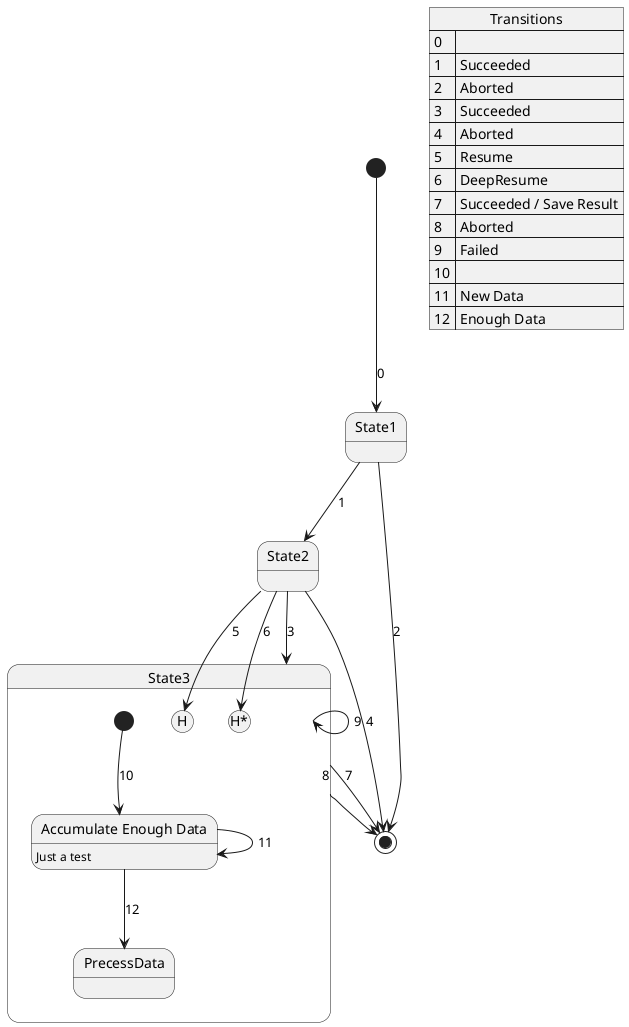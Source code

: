 @startuml

state Start <<start>>
state "State1" as State1
state "State2" as State2
state "State3" as State3 {
    state State3History <<history>>
    state State3DeepHistory <<history*>>
    state State3Start <<start>>
    state "Accumulate Enough Data" as State3Accum
    State3Accum : Just a test
    state "PrecessData" as State3ProcessData
}
state End <<end>>

Start --> State1 : 0
State1 --> State2 : 1
State1 --> End : 2
State2 --> State3 : 3
State2 --> End : 4
State2 --> State3History : 5
State2 --> State3DeepHistory : 6
State3 --> End : 7
State3 --> End : 8
State3 --> State3 : 9
State3Start --> State3Accum : 10
State3Accum --> State3Accum : 11
State3Accum --> State3ProcessData : 12

json Transitions {
    "0": "",
    "1": "Succeeded",
    "2": "Aborted",
    "3": "Succeeded",
    "4": "Aborted",
    "5": "Resume",
    "6": "DeepResume",
    "7": "Succeeded / Save Result",
    "8": "Aborted",
    "9": "Failed",
    "10": "",
    "11": "New Data",
    "12": "Enough Data"
}

@enduml